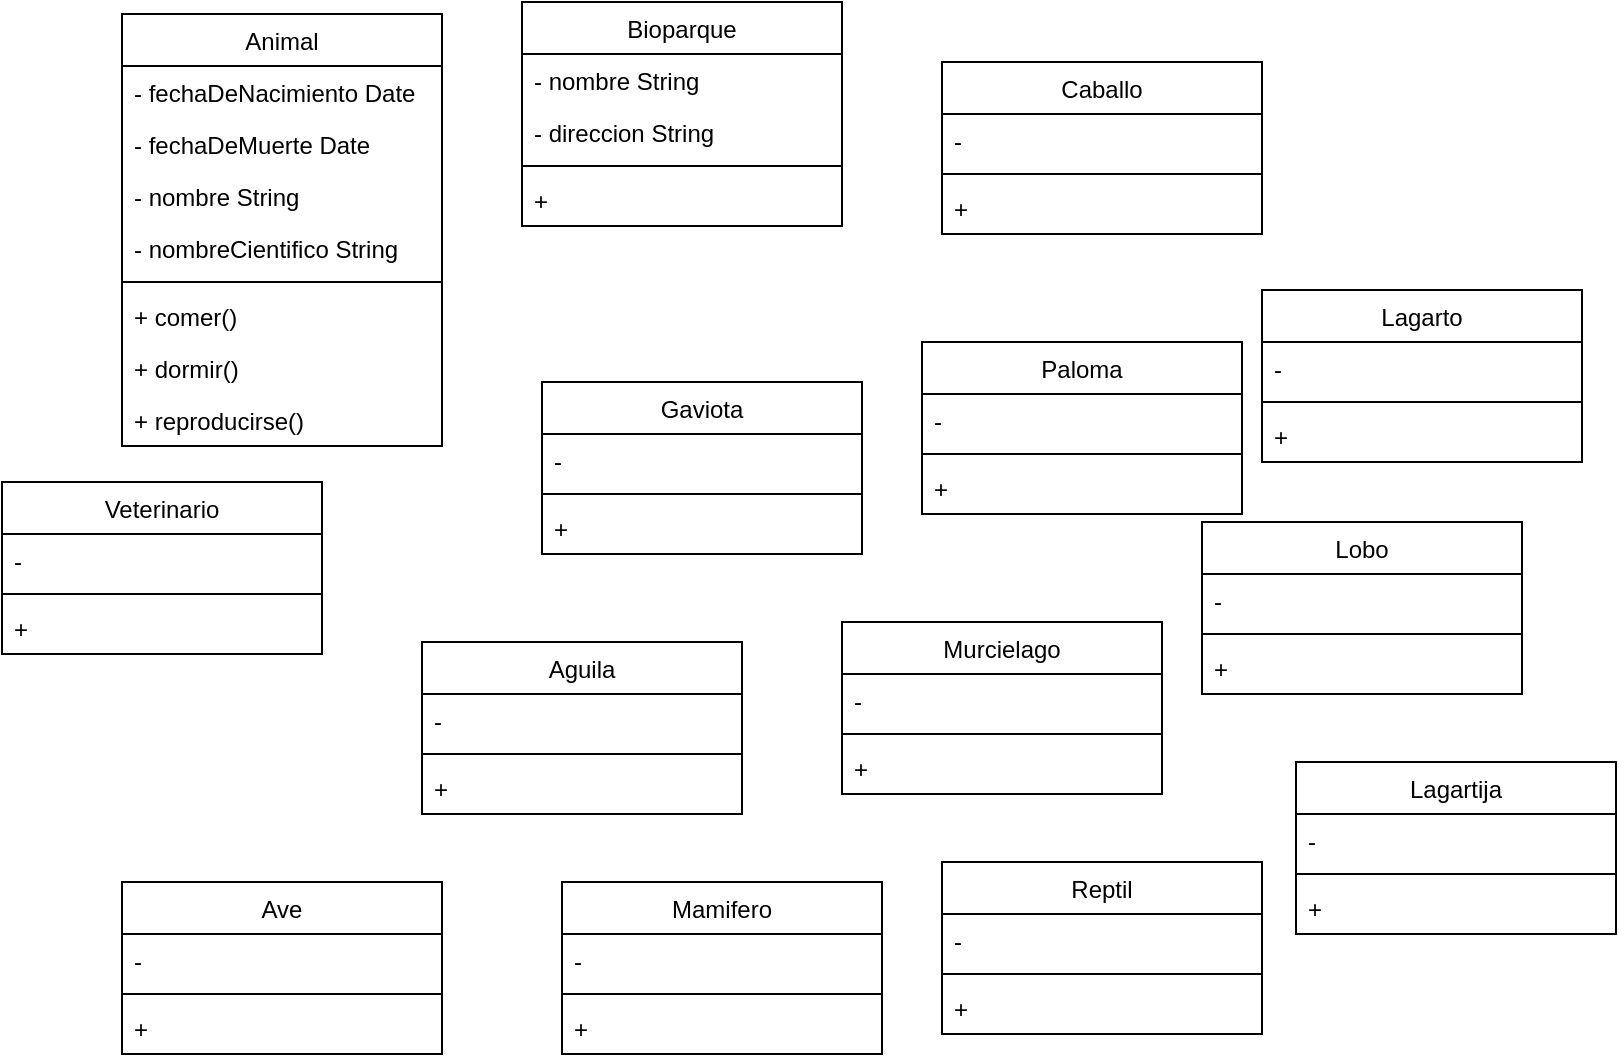 <mxfile version="22.0.8" type="device">
  <diagram id="C5RBs43oDa-KdzZeNtuy" name="Page-1">
    <mxGraphModel dx="1060" dy="629" grid="1" gridSize="10" guides="1" tooltips="1" connect="1" arrows="1" fold="1" page="1" pageScale="1" pageWidth="827" pageHeight="1169" math="0" shadow="0">
      <root>
        <mxCell id="WIyWlLk6GJQsqaUBKTNV-0" />
        <mxCell id="WIyWlLk6GJQsqaUBKTNV-1" parent="WIyWlLk6GJQsqaUBKTNV-0" />
        <mxCell id="fZfFnnlC2KcVNEnaW2aD-0" value="Animal" style="swimlane;fontStyle=0;align=center;verticalAlign=top;childLayout=stackLayout;horizontal=1;startSize=26;horizontalStack=0;resizeParent=1;resizeLast=0;collapsible=1;marginBottom=0;rounded=0;shadow=0;strokeWidth=1;" vertex="1" parent="WIyWlLk6GJQsqaUBKTNV-1">
          <mxGeometry x="80" y="46" width="160" height="216" as="geometry">
            <mxRectangle x="340" y="380" width="170" height="26" as="alternateBounds" />
          </mxGeometry>
        </mxCell>
        <mxCell id="fZfFnnlC2KcVNEnaW2aD-1" value="- fechaDeNacimiento Date" style="text;align=left;verticalAlign=top;spacingLeft=4;spacingRight=4;overflow=hidden;rotatable=0;points=[[0,0.5],[1,0.5]];portConstraint=eastwest;" vertex="1" parent="fZfFnnlC2KcVNEnaW2aD-0">
          <mxGeometry y="26" width="160" height="26" as="geometry" />
        </mxCell>
        <mxCell id="fZfFnnlC2KcVNEnaW2aD-47" value="- fechaDeMuerte Date" style="text;align=left;verticalAlign=top;spacingLeft=4;spacingRight=4;overflow=hidden;rotatable=0;points=[[0,0.5],[1,0.5]];portConstraint=eastwest;" vertex="1" parent="fZfFnnlC2KcVNEnaW2aD-0">
          <mxGeometry y="52" width="160" height="26" as="geometry" />
        </mxCell>
        <mxCell id="fZfFnnlC2KcVNEnaW2aD-49" value="- nombre String" style="text;align=left;verticalAlign=top;spacingLeft=4;spacingRight=4;overflow=hidden;rotatable=0;points=[[0,0.5],[1,0.5]];portConstraint=eastwest;" vertex="1" parent="fZfFnnlC2KcVNEnaW2aD-0">
          <mxGeometry y="78" width="160" height="26" as="geometry" />
        </mxCell>
        <mxCell id="fZfFnnlC2KcVNEnaW2aD-18" value="- nombreCientifico String" style="text;align=left;verticalAlign=top;spacingLeft=4;spacingRight=4;overflow=hidden;rotatable=0;points=[[0,0.5],[1,0.5]];portConstraint=eastwest;" vertex="1" parent="fZfFnnlC2KcVNEnaW2aD-0">
          <mxGeometry y="104" width="160" height="26" as="geometry" />
        </mxCell>
        <mxCell id="fZfFnnlC2KcVNEnaW2aD-2" value="" style="line;html=1;strokeWidth=1;align=left;verticalAlign=middle;spacingTop=-1;spacingLeft=3;spacingRight=3;rotatable=0;labelPosition=right;points=[];portConstraint=eastwest;" vertex="1" parent="fZfFnnlC2KcVNEnaW2aD-0">
          <mxGeometry y="130" width="160" height="8" as="geometry" />
        </mxCell>
        <mxCell id="fZfFnnlC2KcVNEnaW2aD-62" value="+ comer()" style="text;align=left;verticalAlign=top;spacingLeft=4;spacingRight=4;overflow=hidden;rotatable=0;points=[[0,0.5],[1,0.5]];portConstraint=eastwest;" vertex="1" parent="fZfFnnlC2KcVNEnaW2aD-0">
          <mxGeometry y="138" width="160" height="26" as="geometry" />
        </mxCell>
        <mxCell id="fZfFnnlC2KcVNEnaW2aD-63" value="+ dormir()" style="text;align=left;verticalAlign=top;spacingLeft=4;spacingRight=4;overflow=hidden;rotatable=0;points=[[0,0.5],[1,0.5]];portConstraint=eastwest;" vertex="1" parent="fZfFnnlC2KcVNEnaW2aD-0">
          <mxGeometry y="164" width="160" height="26" as="geometry" />
        </mxCell>
        <mxCell id="fZfFnnlC2KcVNEnaW2aD-3" value="+ reproducirse()" style="text;align=left;verticalAlign=top;spacingLeft=4;spacingRight=4;overflow=hidden;rotatable=0;points=[[0,0.5],[1,0.5]];portConstraint=eastwest;" vertex="1" parent="fZfFnnlC2KcVNEnaW2aD-0">
          <mxGeometry y="190" width="160" height="26" as="geometry" />
        </mxCell>
        <mxCell id="fZfFnnlC2KcVNEnaW2aD-4" value="Bioparque" style="swimlane;fontStyle=0;align=center;verticalAlign=top;childLayout=stackLayout;horizontal=1;startSize=26;horizontalStack=0;resizeParent=1;resizeLast=0;collapsible=1;marginBottom=0;rounded=0;shadow=0;strokeWidth=1;" vertex="1" parent="WIyWlLk6GJQsqaUBKTNV-1">
          <mxGeometry x="280" y="40" width="160" height="112" as="geometry">
            <mxRectangle x="340" y="380" width="170" height="26" as="alternateBounds" />
          </mxGeometry>
        </mxCell>
        <mxCell id="fZfFnnlC2KcVNEnaW2aD-5" value="- nombre String" style="text;align=left;verticalAlign=top;spacingLeft=4;spacingRight=4;overflow=hidden;rotatable=0;points=[[0,0.5],[1,0.5]];portConstraint=eastwest;" vertex="1" parent="fZfFnnlC2KcVNEnaW2aD-4">
          <mxGeometry y="26" width="160" height="26" as="geometry" />
        </mxCell>
        <mxCell id="fZfFnnlC2KcVNEnaW2aD-8" value="- direccion String" style="text;align=left;verticalAlign=top;spacingLeft=4;spacingRight=4;overflow=hidden;rotatable=0;points=[[0,0.5],[1,0.5]];portConstraint=eastwest;" vertex="1" parent="fZfFnnlC2KcVNEnaW2aD-4">
          <mxGeometry y="52" width="160" height="26" as="geometry" />
        </mxCell>
        <mxCell id="fZfFnnlC2KcVNEnaW2aD-6" value="" style="line;html=1;strokeWidth=1;align=left;verticalAlign=middle;spacingTop=-1;spacingLeft=3;spacingRight=3;rotatable=0;labelPosition=right;points=[];portConstraint=eastwest;" vertex="1" parent="fZfFnnlC2KcVNEnaW2aD-4">
          <mxGeometry y="78" width="160" height="8" as="geometry" />
        </mxCell>
        <mxCell id="fZfFnnlC2KcVNEnaW2aD-7" value="+" style="text;align=left;verticalAlign=top;spacingLeft=4;spacingRight=4;overflow=hidden;rotatable=0;points=[[0,0.5],[1,0.5]];portConstraint=eastwest;" vertex="1" parent="fZfFnnlC2KcVNEnaW2aD-4">
          <mxGeometry y="86" width="160" height="26" as="geometry" />
        </mxCell>
        <mxCell id="fZfFnnlC2KcVNEnaW2aD-9" value="Veterinario" style="swimlane;fontStyle=0;align=center;verticalAlign=top;childLayout=stackLayout;horizontal=1;startSize=26;horizontalStack=0;resizeParent=1;resizeLast=0;collapsible=1;marginBottom=0;rounded=0;shadow=0;strokeWidth=1;" vertex="1" parent="WIyWlLk6GJQsqaUBKTNV-1">
          <mxGeometry x="20" y="280" width="160" height="86" as="geometry">
            <mxRectangle x="340" y="380" width="170" height="26" as="alternateBounds" />
          </mxGeometry>
        </mxCell>
        <mxCell id="fZfFnnlC2KcVNEnaW2aD-10" value="- " style="text;align=left;verticalAlign=top;spacingLeft=4;spacingRight=4;overflow=hidden;rotatable=0;points=[[0,0.5],[1,0.5]];portConstraint=eastwest;" vertex="1" parent="fZfFnnlC2KcVNEnaW2aD-9">
          <mxGeometry y="26" width="160" height="26" as="geometry" />
        </mxCell>
        <mxCell id="fZfFnnlC2KcVNEnaW2aD-11" value="" style="line;html=1;strokeWidth=1;align=left;verticalAlign=middle;spacingTop=-1;spacingLeft=3;spacingRight=3;rotatable=0;labelPosition=right;points=[];portConstraint=eastwest;" vertex="1" parent="fZfFnnlC2KcVNEnaW2aD-9">
          <mxGeometry y="52" width="160" height="8" as="geometry" />
        </mxCell>
        <mxCell id="fZfFnnlC2KcVNEnaW2aD-12" value="+" style="text;align=left;verticalAlign=top;spacingLeft=4;spacingRight=4;overflow=hidden;rotatable=0;points=[[0,0.5],[1,0.5]];portConstraint=eastwest;" vertex="1" parent="fZfFnnlC2KcVNEnaW2aD-9">
          <mxGeometry y="60" width="160" height="26" as="geometry" />
        </mxCell>
        <mxCell id="fZfFnnlC2KcVNEnaW2aD-14" value="Gaviota" style="swimlane;fontStyle=0;align=center;verticalAlign=top;childLayout=stackLayout;horizontal=1;startSize=26;horizontalStack=0;resizeParent=1;resizeLast=0;collapsible=1;marginBottom=0;rounded=0;shadow=0;strokeWidth=1;" vertex="1" parent="WIyWlLk6GJQsqaUBKTNV-1">
          <mxGeometry x="290" y="230" width="160" height="86" as="geometry">
            <mxRectangle x="340" y="380" width="170" height="26" as="alternateBounds" />
          </mxGeometry>
        </mxCell>
        <mxCell id="fZfFnnlC2KcVNEnaW2aD-15" value="- " style="text;align=left;verticalAlign=top;spacingLeft=4;spacingRight=4;overflow=hidden;rotatable=0;points=[[0,0.5],[1,0.5]];portConstraint=eastwest;" vertex="1" parent="fZfFnnlC2KcVNEnaW2aD-14">
          <mxGeometry y="26" width="160" height="26" as="geometry" />
        </mxCell>
        <mxCell id="fZfFnnlC2KcVNEnaW2aD-16" value="" style="line;html=1;strokeWidth=1;align=left;verticalAlign=middle;spacingTop=-1;spacingLeft=3;spacingRight=3;rotatable=0;labelPosition=right;points=[];portConstraint=eastwest;" vertex="1" parent="fZfFnnlC2KcVNEnaW2aD-14">
          <mxGeometry y="52" width="160" height="8" as="geometry" />
        </mxCell>
        <mxCell id="fZfFnnlC2KcVNEnaW2aD-17" value="+" style="text;align=left;verticalAlign=top;spacingLeft=4;spacingRight=4;overflow=hidden;rotatable=0;points=[[0,0.5],[1,0.5]];portConstraint=eastwest;" vertex="1" parent="fZfFnnlC2KcVNEnaW2aD-14">
          <mxGeometry y="60" width="160" height="26" as="geometry" />
        </mxCell>
        <mxCell id="fZfFnnlC2KcVNEnaW2aD-19" value="Paloma" style="swimlane;fontStyle=0;align=center;verticalAlign=top;childLayout=stackLayout;horizontal=1;startSize=26;horizontalStack=0;resizeParent=1;resizeLast=0;collapsible=1;marginBottom=0;rounded=0;shadow=0;strokeWidth=1;" vertex="1" parent="WIyWlLk6GJQsqaUBKTNV-1">
          <mxGeometry x="480" y="210" width="160" height="86" as="geometry">
            <mxRectangle x="340" y="380" width="170" height="26" as="alternateBounds" />
          </mxGeometry>
        </mxCell>
        <mxCell id="fZfFnnlC2KcVNEnaW2aD-20" value="- " style="text;align=left;verticalAlign=top;spacingLeft=4;spacingRight=4;overflow=hidden;rotatable=0;points=[[0,0.5],[1,0.5]];portConstraint=eastwest;" vertex="1" parent="fZfFnnlC2KcVNEnaW2aD-19">
          <mxGeometry y="26" width="160" height="26" as="geometry" />
        </mxCell>
        <mxCell id="fZfFnnlC2KcVNEnaW2aD-21" value="" style="line;html=1;strokeWidth=1;align=left;verticalAlign=middle;spacingTop=-1;spacingLeft=3;spacingRight=3;rotatable=0;labelPosition=right;points=[];portConstraint=eastwest;" vertex="1" parent="fZfFnnlC2KcVNEnaW2aD-19">
          <mxGeometry y="52" width="160" height="8" as="geometry" />
        </mxCell>
        <mxCell id="fZfFnnlC2KcVNEnaW2aD-22" value="+" style="text;align=left;verticalAlign=top;spacingLeft=4;spacingRight=4;overflow=hidden;rotatable=0;points=[[0,0.5],[1,0.5]];portConstraint=eastwest;" vertex="1" parent="fZfFnnlC2KcVNEnaW2aD-19">
          <mxGeometry y="60" width="160" height="26" as="geometry" />
        </mxCell>
        <mxCell id="fZfFnnlC2KcVNEnaW2aD-23" value="Caballo" style="swimlane;fontStyle=0;align=center;verticalAlign=top;childLayout=stackLayout;horizontal=1;startSize=26;horizontalStack=0;resizeParent=1;resizeLast=0;collapsible=1;marginBottom=0;rounded=0;shadow=0;strokeWidth=1;" vertex="1" parent="WIyWlLk6GJQsqaUBKTNV-1">
          <mxGeometry x="490" y="70" width="160" height="86" as="geometry">
            <mxRectangle x="340" y="380" width="170" height="26" as="alternateBounds" />
          </mxGeometry>
        </mxCell>
        <mxCell id="fZfFnnlC2KcVNEnaW2aD-24" value="- " style="text;align=left;verticalAlign=top;spacingLeft=4;spacingRight=4;overflow=hidden;rotatable=0;points=[[0,0.5],[1,0.5]];portConstraint=eastwest;" vertex="1" parent="fZfFnnlC2KcVNEnaW2aD-23">
          <mxGeometry y="26" width="160" height="26" as="geometry" />
        </mxCell>
        <mxCell id="fZfFnnlC2KcVNEnaW2aD-25" value="" style="line;html=1;strokeWidth=1;align=left;verticalAlign=middle;spacingTop=-1;spacingLeft=3;spacingRight=3;rotatable=0;labelPosition=right;points=[];portConstraint=eastwest;" vertex="1" parent="fZfFnnlC2KcVNEnaW2aD-23">
          <mxGeometry y="52" width="160" height="8" as="geometry" />
        </mxCell>
        <mxCell id="fZfFnnlC2KcVNEnaW2aD-26" value="+" style="text;align=left;verticalAlign=top;spacingLeft=4;spacingRight=4;overflow=hidden;rotatable=0;points=[[0,0.5],[1,0.5]];portConstraint=eastwest;" vertex="1" parent="fZfFnnlC2KcVNEnaW2aD-23">
          <mxGeometry y="60" width="160" height="26" as="geometry" />
        </mxCell>
        <mxCell id="fZfFnnlC2KcVNEnaW2aD-27" value="Murcielago" style="swimlane;fontStyle=0;align=center;verticalAlign=top;childLayout=stackLayout;horizontal=1;startSize=26;horizontalStack=0;resizeParent=1;resizeLast=0;collapsible=1;marginBottom=0;rounded=0;shadow=0;strokeWidth=1;" vertex="1" parent="WIyWlLk6GJQsqaUBKTNV-1">
          <mxGeometry x="440" y="350" width="160" height="86" as="geometry">
            <mxRectangle x="340" y="380" width="170" height="26" as="alternateBounds" />
          </mxGeometry>
        </mxCell>
        <mxCell id="fZfFnnlC2KcVNEnaW2aD-28" value="- " style="text;align=left;verticalAlign=top;spacingLeft=4;spacingRight=4;overflow=hidden;rotatable=0;points=[[0,0.5],[1,0.5]];portConstraint=eastwest;" vertex="1" parent="fZfFnnlC2KcVNEnaW2aD-27">
          <mxGeometry y="26" width="160" height="26" as="geometry" />
        </mxCell>
        <mxCell id="fZfFnnlC2KcVNEnaW2aD-29" value="" style="line;html=1;strokeWidth=1;align=left;verticalAlign=middle;spacingTop=-1;spacingLeft=3;spacingRight=3;rotatable=0;labelPosition=right;points=[];portConstraint=eastwest;" vertex="1" parent="fZfFnnlC2KcVNEnaW2aD-27">
          <mxGeometry y="52" width="160" height="8" as="geometry" />
        </mxCell>
        <mxCell id="fZfFnnlC2KcVNEnaW2aD-30" value="+" style="text;align=left;verticalAlign=top;spacingLeft=4;spacingRight=4;overflow=hidden;rotatable=0;points=[[0,0.5],[1,0.5]];portConstraint=eastwest;" vertex="1" parent="fZfFnnlC2KcVNEnaW2aD-27">
          <mxGeometry y="60" width="160" height="26" as="geometry" />
        </mxCell>
        <mxCell id="fZfFnnlC2KcVNEnaW2aD-31" value="Aguila" style="swimlane;fontStyle=0;align=center;verticalAlign=top;childLayout=stackLayout;horizontal=1;startSize=26;horizontalStack=0;resizeParent=1;resizeLast=0;collapsible=1;marginBottom=0;rounded=0;shadow=0;strokeWidth=1;" vertex="1" parent="WIyWlLk6GJQsqaUBKTNV-1">
          <mxGeometry x="230" y="360" width="160" height="86" as="geometry">
            <mxRectangle x="340" y="380" width="170" height="26" as="alternateBounds" />
          </mxGeometry>
        </mxCell>
        <mxCell id="fZfFnnlC2KcVNEnaW2aD-32" value="- " style="text;align=left;verticalAlign=top;spacingLeft=4;spacingRight=4;overflow=hidden;rotatable=0;points=[[0,0.5],[1,0.5]];portConstraint=eastwest;" vertex="1" parent="fZfFnnlC2KcVNEnaW2aD-31">
          <mxGeometry y="26" width="160" height="26" as="geometry" />
        </mxCell>
        <mxCell id="fZfFnnlC2KcVNEnaW2aD-33" value="" style="line;html=1;strokeWidth=1;align=left;verticalAlign=middle;spacingTop=-1;spacingLeft=3;spacingRight=3;rotatable=0;labelPosition=right;points=[];portConstraint=eastwest;" vertex="1" parent="fZfFnnlC2KcVNEnaW2aD-31">
          <mxGeometry y="52" width="160" height="8" as="geometry" />
        </mxCell>
        <mxCell id="fZfFnnlC2KcVNEnaW2aD-34" value="+" style="text;align=left;verticalAlign=top;spacingLeft=4;spacingRight=4;overflow=hidden;rotatable=0;points=[[0,0.5],[1,0.5]];portConstraint=eastwest;" vertex="1" parent="fZfFnnlC2KcVNEnaW2aD-31">
          <mxGeometry y="60" width="160" height="26" as="geometry" />
        </mxCell>
        <mxCell id="fZfFnnlC2KcVNEnaW2aD-35" value="Mamifero" style="swimlane;fontStyle=0;align=center;verticalAlign=top;childLayout=stackLayout;horizontal=1;startSize=26;horizontalStack=0;resizeParent=1;resizeLast=0;collapsible=1;marginBottom=0;rounded=0;shadow=0;strokeWidth=1;" vertex="1" parent="WIyWlLk6GJQsqaUBKTNV-1">
          <mxGeometry x="300" y="480" width="160" height="86" as="geometry">
            <mxRectangle x="340" y="380" width="170" height="26" as="alternateBounds" />
          </mxGeometry>
        </mxCell>
        <mxCell id="fZfFnnlC2KcVNEnaW2aD-36" value="- " style="text;align=left;verticalAlign=top;spacingLeft=4;spacingRight=4;overflow=hidden;rotatable=0;points=[[0,0.5],[1,0.5]];portConstraint=eastwest;" vertex="1" parent="fZfFnnlC2KcVNEnaW2aD-35">
          <mxGeometry y="26" width="160" height="26" as="geometry" />
        </mxCell>
        <mxCell id="fZfFnnlC2KcVNEnaW2aD-37" value="" style="line;html=1;strokeWidth=1;align=left;verticalAlign=middle;spacingTop=-1;spacingLeft=3;spacingRight=3;rotatable=0;labelPosition=right;points=[];portConstraint=eastwest;" vertex="1" parent="fZfFnnlC2KcVNEnaW2aD-35">
          <mxGeometry y="52" width="160" height="8" as="geometry" />
        </mxCell>
        <mxCell id="fZfFnnlC2KcVNEnaW2aD-38" value="+" style="text;align=left;verticalAlign=top;spacingLeft=4;spacingRight=4;overflow=hidden;rotatable=0;points=[[0,0.5],[1,0.5]];portConstraint=eastwest;" vertex="1" parent="fZfFnnlC2KcVNEnaW2aD-35">
          <mxGeometry y="60" width="160" height="26" as="geometry" />
        </mxCell>
        <mxCell id="fZfFnnlC2KcVNEnaW2aD-39" value="Ave" style="swimlane;fontStyle=0;align=center;verticalAlign=top;childLayout=stackLayout;horizontal=1;startSize=26;horizontalStack=0;resizeParent=1;resizeLast=0;collapsible=1;marginBottom=0;rounded=0;shadow=0;strokeWidth=1;" vertex="1" parent="WIyWlLk6GJQsqaUBKTNV-1">
          <mxGeometry x="80" y="480" width="160" height="86" as="geometry">
            <mxRectangle x="340" y="380" width="170" height="26" as="alternateBounds" />
          </mxGeometry>
        </mxCell>
        <mxCell id="fZfFnnlC2KcVNEnaW2aD-40" value="- " style="text;align=left;verticalAlign=top;spacingLeft=4;spacingRight=4;overflow=hidden;rotatable=0;points=[[0,0.5],[1,0.5]];portConstraint=eastwest;" vertex="1" parent="fZfFnnlC2KcVNEnaW2aD-39">
          <mxGeometry y="26" width="160" height="26" as="geometry" />
        </mxCell>
        <mxCell id="fZfFnnlC2KcVNEnaW2aD-41" value="" style="line;html=1;strokeWidth=1;align=left;verticalAlign=middle;spacingTop=-1;spacingLeft=3;spacingRight=3;rotatable=0;labelPosition=right;points=[];portConstraint=eastwest;" vertex="1" parent="fZfFnnlC2KcVNEnaW2aD-39">
          <mxGeometry y="52" width="160" height="8" as="geometry" />
        </mxCell>
        <mxCell id="fZfFnnlC2KcVNEnaW2aD-42" value="+" style="text;align=left;verticalAlign=top;spacingLeft=4;spacingRight=4;overflow=hidden;rotatable=0;points=[[0,0.5],[1,0.5]];portConstraint=eastwest;" vertex="1" parent="fZfFnnlC2KcVNEnaW2aD-39">
          <mxGeometry y="60" width="160" height="26" as="geometry" />
        </mxCell>
        <mxCell id="fZfFnnlC2KcVNEnaW2aD-43" value="Reptil" style="swimlane;fontStyle=0;align=center;verticalAlign=top;childLayout=stackLayout;horizontal=1;startSize=26;horizontalStack=0;resizeParent=1;resizeLast=0;collapsible=1;marginBottom=0;rounded=0;shadow=0;strokeWidth=1;" vertex="1" parent="WIyWlLk6GJQsqaUBKTNV-1">
          <mxGeometry x="490" y="470" width="160" height="86" as="geometry">
            <mxRectangle x="340" y="380" width="170" height="26" as="alternateBounds" />
          </mxGeometry>
        </mxCell>
        <mxCell id="fZfFnnlC2KcVNEnaW2aD-44" value="- " style="text;align=left;verticalAlign=top;spacingLeft=4;spacingRight=4;overflow=hidden;rotatable=0;points=[[0,0.5],[1,0.5]];portConstraint=eastwest;" vertex="1" parent="fZfFnnlC2KcVNEnaW2aD-43">
          <mxGeometry y="26" width="160" height="26" as="geometry" />
        </mxCell>
        <mxCell id="fZfFnnlC2KcVNEnaW2aD-45" value="" style="line;html=1;strokeWidth=1;align=left;verticalAlign=middle;spacingTop=-1;spacingLeft=3;spacingRight=3;rotatable=0;labelPosition=right;points=[];portConstraint=eastwest;" vertex="1" parent="fZfFnnlC2KcVNEnaW2aD-43">
          <mxGeometry y="52" width="160" height="8" as="geometry" />
        </mxCell>
        <mxCell id="fZfFnnlC2KcVNEnaW2aD-46" value="+" style="text;align=left;verticalAlign=top;spacingLeft=4;spacingRight=4;overflow=hidden;rotatable=0;points=[[0,0.5],[1,0.5]];portConstraint=eastwest;" vertex="1" parent="fZfFnnlC2KcVNEnaW2aD-43">
          <mxGeometry y="60" width="160" height="26" as="geometry" />
        </mxCell>
        <mxCell id="fZfFnnlC2KcVNEnaW2aD-50" value="Lobo" style="swimlane;fontStyle=0;align=center;verticalAlign=top;childLayout=stackLayout;horizontal=1;startSize=26;horizontalStack=0;resizeParent=1;resizeLast=0;collapsible=1;marginBottom=0;rounded=0;shadow=0;strokeWidth=1;" vertex="1" parent="WIyWlLk6GJQsqaUBKTNV-1">
          <mxGeometry x="620" y="300" width="160" height="86" as="geometry">
            <mxRectangle x="340" y="380" width="170" height="26" as="alternateBounds" />
          </mxGeometry>
        </mxCell>
        <mxCell id="fZfFnnlC2KcVNEnaW2aD-51" value="- " style="text;align=left;verticalAlign=top;spacingLeft=4;spacingRight=4;overflow=hidden;rotatable=0;points=[[0,0.5],[1,0.5]];portConstraint=eastwest;" vertex="1" parent="fZfFnnlC2KcVNEnaW2aD-50">
          <mxGeometry y="26" width="160" height="26" as="geometry" />
        </mxCell>
        <mxCell id="fZfFnnlC2KcVNEnaW2aD-52" value="" style="line;html=1;strokeWidth=1;align=left;verticalAlign=middle;spacingTop=-1;spacingLeft=3;spacingRight=3;rotatable=0;labelPosition=right;points=[];portConstraint=eastwest;" vertex="1" parent="fZfFnnlC2KcVNEnaW2aD-50">
          <mxGeometry y="52" width="160" height="8" as="geometry" />
        </mxCell>
        <mxCell id="fZfFnnlC2KcVNEnaW2aD-53" value="+" style="text;align=left;verticalAlign=top;spacingLeft=4;spacingRight=4;overflow=hidden;rotatable=0;points=[[0,0.5],[1,0.5]];portConstraint=eastwest;" vertex="1" parent="fZfFnnlC2KcVNEnaW2aD-50">
          <mxGeometry y="60" width="160" height="26" as="geometry" />
        </mxCell>
        <mxCell id="fZfFnnlC2KcVNEnaW2aD-54" value="Lagarto" style="swimlane;fontStyle=0;align=center;verticalAlign=top;childLayout=stackLayout;horizontal=1;startSize=26;horizontalStack=0;resizeParent=1;resizeLast=0;collapsible=1;marginBottom=0;rounded=0;shadow=0;strokeWidth=1;" vertex="1" parent="WIyWlLk6GJQsqaUBKTNV-1">
          <mxGeometry x="650" y="184" width="160" height="86" as="geometry">
            <mxRectangle x="340" y="380" width="170" height="26" as="alternateBounds" />
          </mxGeometry>
        </mxCell>
        <mxCell id="fZfFnnlC2KcVNEnaW2aD-55" value="- " style="text;align=left;verticalAlign=top;spacingLeft=4;spacingRight=4;overflow=hidden;rotatable=0;points=[[0,0.5],[1,0.5]];portConstraint=eastwest;" vertex="1" parent="fZfFnnlC2KcVNEnaW2aD-54">
          <mxGeometry y="26" width="160" height="26" as="geometry" />
        </mxCell>
        <mxCell id="fZfFnnlC2KcVNEnaW2aD-56" value="" style="line;html=1;strokeWidth=1;align=left;verticalAlign=middle;spacingTop=-1;spacingLeft=3;spacingRight=3;rotatable=0;labelPosition=right;points=[];portConstraint=eastwest;" vertex="1" parent="fZfFnnlC2KcVNEnaW2aD-54">
          <mxGeometry y="52" width="160" height="8" as="geometry" />
        </mxCell>
        <mxCell id="fZfFnnlC2KcVNEnaW2aD-57" value="+" style="text;align=left;verticalAlign=top;spacingLeft=4;spacingRight=4;overflow=hidden;rotatable=0;points=[[0,0.5],[1,0.5]];portConstraint=eastwest;" vertex="1" parent="fZfFnnlC2KcVNEnaW2aD-54">
          <mxGeometry y="60" width="160" height="26" as="geometry" />
        </mxCell>
        <mxCell id="fZfFnnlC2KcVNEnaW2aD-58" value="Lagartija" style="swimlane;fontStyle=0;align=center;verticalAlign=top;childLayout=stackLayout;horizontal=1;startSize=26;horizontalStack=0;resizeParent=1;resizeLast=0;collapsible=1;marginBottom=0;rounded=0;shadow=0;strokeWidth=1;" vertex="1" parent="WIyWlLk6GJQsqaUBKTNV-1">
          <mxGeometry x="667" y="420" width="160" height="86" as="geometry">
            <mxRectangle x="340" y="380" width="170" height="26" as="alternateBounds" />
          </mxGeometry>
        </mxCell>
        <mxCell id="fZfFnnlC2KcVNEnaW2aD-59" value="- " style="text;align=left;verticalAlign=top;spacingLeft=4;spacingRight=4;overflow=hidden;rotatable=0;points=[[0,0.5],[1,0.5]];portConstraint=eastwest;" vertex="1" parent="fZfFnnlC2KcVNEnaW2aD-58">
          <mxGeometry y="26" width="160" height="26" as="geometry" />
        </mxCell>
        <mxCell id="fZfFnnlC2KcVNEnaW2aD-60" value="" style="line;html=1;strokeWidth=1;align=left;verticalAlign=middle;spacingTop=-1;spacingLeft=3;spacingRight=3;rotatable=0;labelPosition=right;points=[];portConstraint=eastwest;" vertex="1" parent="fZfFnnlC2KcVNEnaW2aD-58">
          <mxGeometry y="52" width="160" height="8" as="geometry" />
        </mxCell>
        <mxCell id="fZfFnnlC2KcVNEnaW2aD-61" value="+" style="text;align=left;verticalAlign=top;spacingLeft=4;spacingRight=4;overflow=hidden;rotatable=0;points=[[0,0.5],[1,0.5]];portConstraint=eastwest;" vertex="1" parent="fZfFnnlC2KcVNEnaW2aD-58">
          <mxGeometry y="60" width="160" height="26" as="geometry" />
        </mxCell>
      </root>
    </mxGraphModel>
  </diagram>
</mxfile>
